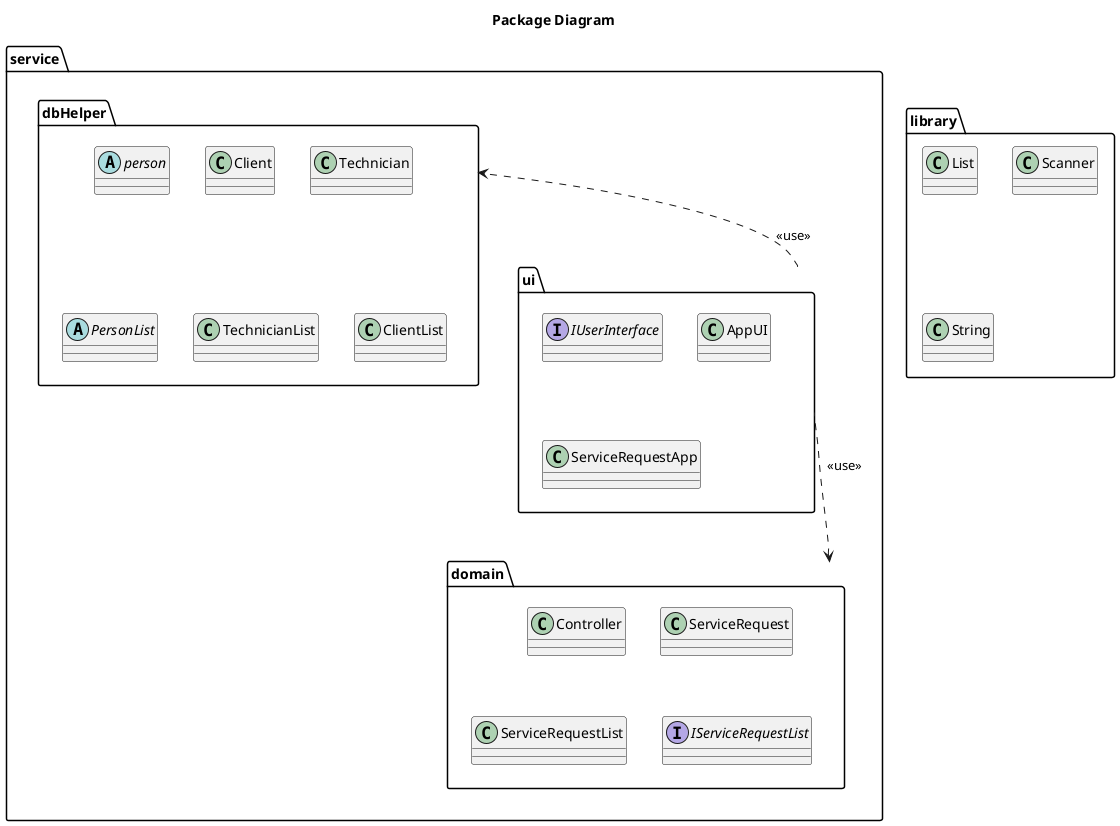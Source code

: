@startuml
title Package Diagram
service.ui .up.> service.dbHelper : <<use>>
service.ui .up.> service.domain : <<use>>
package "service.dbHelper" {
 abstract class person
 class Client
 class Technician
 abstract class PersonList
 class TechnicianList
 class ClientList
}

package "service.domain" {
 class Controller
 class ServiceRequest
 class ServiceRequestList
 interface IServiceRequestList
}

package "service.ui" {
 interface IUserInterface
 class AppUI
 class ServiceRequestApp
}

package "library"{
class List
class Scanner
class String

@enduml
